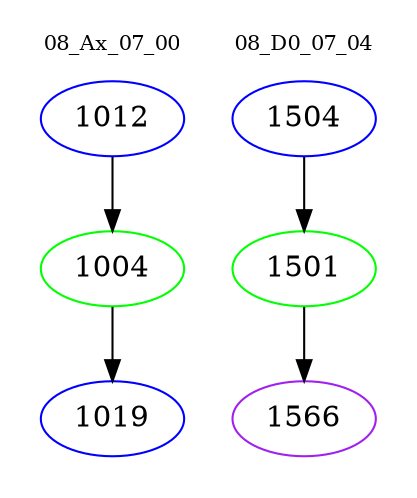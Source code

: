 digraph{
subgraph cluster_0 {
color = white
label = "08_Ax_07_00";
fontsize=10;
T0_1012 [label="1012", color="blue"]
T0_1012 -> T0_1004 [color="black"]
T0_1004 [label="1004", color="green"]
T0_1004 -> T0_1019 [color="black"]
T0_1019 [label="1019", color="blue"]
}
subgraph cluster_1 {
color = white
label = "08_D0_07_04";
fontsize=10;
T1_1504 [label="1504", color="blue"]
T1_1504 -> T1_1501 [color="black"]
T1_1501 [label="1501", color="green"]
T1_1501 -> T1_1566 [color="black"]
T1_1566 [label="1566", color="purple"]
}
}
